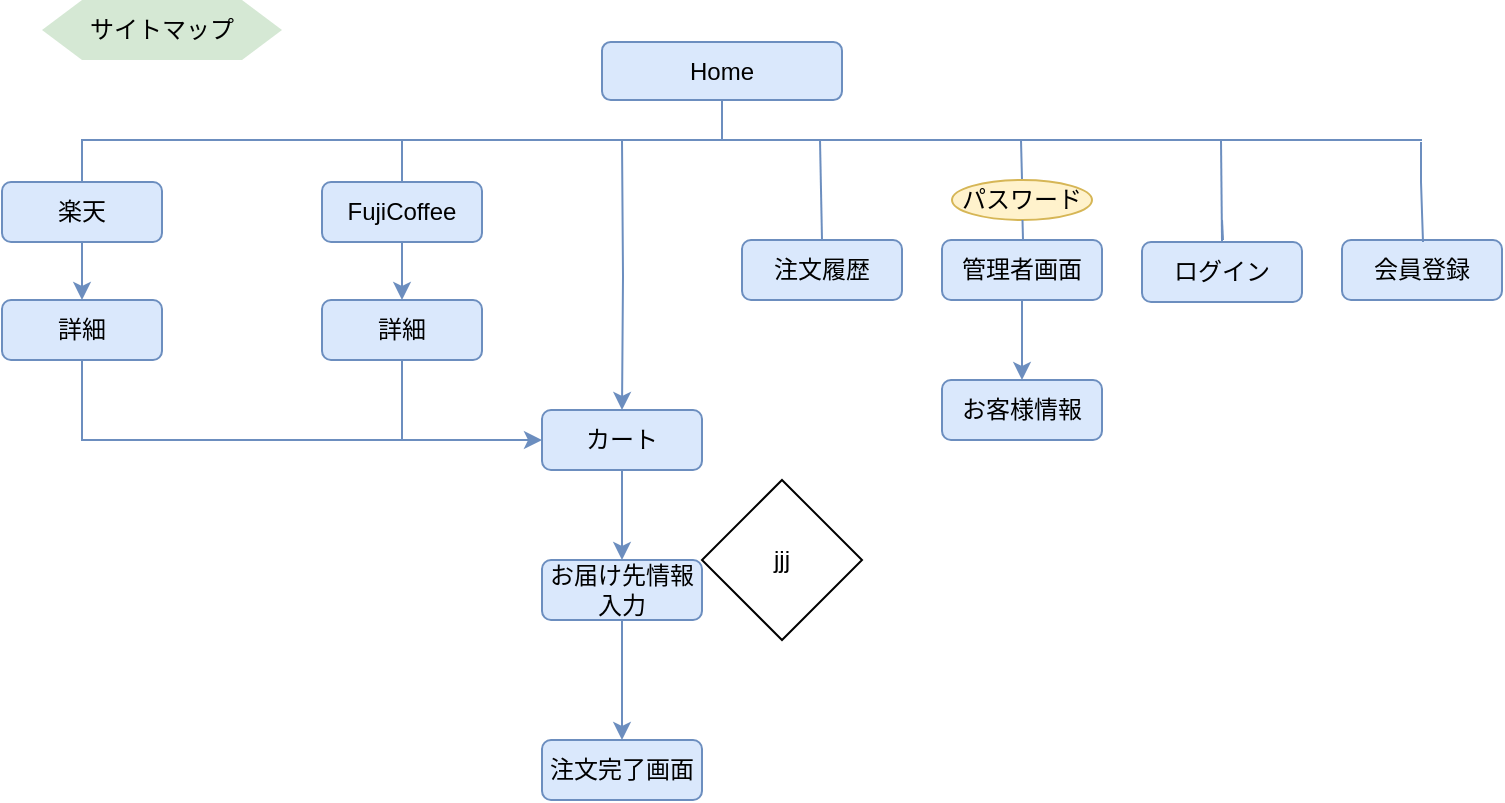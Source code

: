 <mxfile version="15.6.3" type="github">
  <diagram id="C5RBs43oDa-KdzZeNtuy" name="Page-1">
    <mxGraphModel dx="870" dy="626" grid="1" gridSize="10" guides="1" tooltips="1" connect="1" arrows="1" fold="1" page="1" pageScale="1" pageWidth="827" pageHeight="1169" math="0" shadow="0">
      <root>
        <mxCell id="WIyWlLk6GJQsqaUBKTNV-0" />
        <mxCell id="WIyWlLk6GJQsqaUBKTNV-1" parent="WIyWlLk6GJQsqaUBKTNV-0" />
        <mxCell id="8t4tjtZVe0Ywgyi25n2t-0" value="Home" style="rounded=1;whiteSpace=wrap;html=1;fillColor=#dae8fc;strokeColor=#6c8ebf;" parent="WIyWlLk6GJQsqaUBKTNV-1" vertex="1">
          <mxGeometry x="330" y="41" width="120" height="29" as="geometry" />
        </mxCell>
        <mxCell id="8t4tjtZVe0Ywgyi25n2t-21" style="edgeStyle=orthogonalEdgeStyle;rounded=0;orthogonalLoop=1;jettySize=auto;html=1;exitX=0.5;exitY=1;exitDx=0;exitDy=0;entryX=0;entryY=0.5;entryDx=0;entryDy=0;fillColor=#dae8fc;strokeColor=#6c8ebf;" parent="WIyWlLk6GJQsqaUBKTNV-1" source="8t4tjtZVe0Ywgyi25n2t-1" target="8t4tjtZVe0Ywgyi25n2t-9" edge="1">
          <mxGeometry relative="1" as="geometry" />
        </mxCell>
        <mxCell id="8t4tjtZVe0Ywgyi25n2t-1" value="詳細" style="rounded=1;whiteSpace=wrap;html=1;fillColor=#dae8fc;strokeColor=#6c8ebf;" parent="WIyWlLk6GJQsqaUBKTNV-1" vertex="1">
          <mxGeometry x="30" y="170" width="80" height="30" as="geometry" />
        </mxCell>
        <mxCell id="8t4tjtZVe0Ywgyi25n2t-19" style="edgeStyle=orthogonalEdgeStyle;rounded=0;orthogonalLoop=1;jettySize=auto;html=1;exitX=0.5;exitY=1;exitDx=0;exitDy=0;entryX=0.5;entryY=0;entryDx=0;entryDy=0;fillColor=#dae8fc;strokeColor=#6c8ebf;" parent="WIyWlLk6GJQsqaUBKTNV-1" source="8t4tjtZVe0Ywgyi25n2t-2" target="8t4tjtZVe0Ywgyi25n2t-8" edge="1">
          <mxGeometry relative="1" as="geometry" />
        </mxCell>
        <mxCell id="8t4tjtZVe0Ywgyi25n2t-2" value="FujiCoffee" style="rounded=1;whiteSpace=wrap;html=1;fillColor=#dae8fc;strokeColor=#6c8ebf;" parent="WIyWlLk6GJQsqaUBKTNV-1" vertex="1">
          <mxGeometry x="190" y="111" width="80" height="30" as="geometry" />
        </mxCell>
        <mxCell id="8t4tjtZVe0Ywgyi25n2t-18" style="edgeStyle=orthogonalEdgeStyle;rounded=0;orthogonalLoop=1;jettySize=auto;html=1;exitX=0.5;exitY=1;exitDx=0;exitDy=0;entryX=0.5;entryY=0;entryDx=0;entryDy=0;fillColor=#dae8fc;strokeColor=#6c8ebf;" parent="WIyWlLk6GJQsqaUBKTNV-1" source="8t4tjtZVe0Ywgyi25n2t-3" target="8t4tjtZVe0Ywgyi25n2t-1" edge="1">
          <mxGeometry relative="1" as="geometry" />
        </mxCell>
        <mxCell id="8t4tjtZVe0Ywgyi25n2t-3" value="楽天" style="rounded=1;whiteSpace=wrap;html=1;fillColor=#dae8fc;strokeColor=#6c8ebf;" parent="WIyWlLk6GJQsqaUBKTNV-1" vertex="1">
          <mxGeometry x="30" y="111" width="80" height="30" as="geometry" />
        </mxCell>
        <mxCell id="8t4tjtZVe0Ywgyi25n2t-6" value="" style="endArrow=none;html=1;rounded=0;entryX=0.5;entryY=1;entryDx=0;entryDy=0;fillColor=#dae8fc;strokeColor=#6c8ebf;" parent="WIyWlLk6GJQsqaUBKTNV-1" target="8t4tjtZVe0Ywgyi25n2t-0" edge="1">
          <mxGeometry width="50" height="50" relative="1" as="geometry">
            <mxPoint x="390" y="90" as="sourcePoint" />
            <mxPoint x="430" y="80" as="targetPoint" />
          </mxGeometry>
        </mxCell>
        <mxCell id="8t4tjtZVe0Ywgyi25n2t-7" value="" style="endArrow=none;html=1;rounded=0;exitX=0.5;exitY=0;exitDx=0;exitDy=0;entryX=0.5;entryY=0;entryDx=0;entryDy=0;fillColor=#dae8fc;strokeColor=#6c8ebf;" parent="WIyWlLk6GJQsqaUBKTNV-1" source="8t4tjtZVe0Ywgyi25n2t-3" target="8t4tjtZVe0Ywgyi25n2t-2" edge="1">
          <mxGeometry width="50" height="50" relative="1" as="geometry">
            <mxPoint x="370" y="120" as="sourcePoint" />
            <mxPoint x="410" y="120" as="targetPoint" />
            <Array as="points">
              <mxPoint x="70" y="90" />
              <mxPoint x="90" y="90" />
              <mxPoint x="300" y="90" />
              <mxPoint x="440" y="90" />
              <mxPoint x="480" y="90" />
              <mxPoint x="740" y="90" />
              <mxPoint x="280" y="90" />
              <mxPoint x="230" y="90" />
            </Array>
          </mxGeometry>
        </mxCell>
        <mxCell id="8t4tjtZVe0Ywgyi25n2t-24" style="rounded=0;orthogonalLoop=1;jettySize=auto;html=1;exitX=0.5;exitY=1;exitDx=0;exitDy=0;endArrow=none;endFill=0;fillColor=#dae8fc;strokeColor=#6c8ebf;" parent="WIyWlLk6GJQsqaUBKTNV-1" source="8t4tjtZVe0Ywgyi25n2t-8" edge="1">
          <mxGeometry relative="1" as="geometry">
            <mxPoint x="230" y="240" as="targetPoint" />
          </mxGeometry>
        </mxCell>
        <mxCell id="8t4tjtZVe0Ywgyi25n2t-8" value="詳細" style="rounded=1;whiteSpace=wrap;html=1;fillColor=#dae8fc;strokeColor=#6c8ebf;" parent="WIyWlLk6GJQsqaUBKTNV-1" vertex="1">
          <mxGeometry x="190" y="170" width="80" height="30" as="geometry" />
        </mxCell>
        <mxCell id="8t4tjtZVe0Ywgyi25n2t-20" style="edgeStyle=orthogonalEdgeStyle;rounded=0;orthogonalLoop=1;jettySize=auto;html=1;exitX=0.5;exitY=0;exitDx=0;exitDy=0;entryX=0.5;entryY=0;entryDx=0;entryDy=0;fillColor=#dae8fc;strokeColor=#6c8ebf;" parent="WIyWlLk6GJQsqaUBKTNV-1" target="8t4tjtZVe0Ywgyi25n2t-9" edge="1">
          <mxGeometry relative="1" as="geometry">
            <mxPoint x="340" y="90" as="sourcePoint" />
          </mxGeometry>
        </mxCell>
        <mxCell id="8t4tjtZVe0Ywgyi25n2t-28" style="edgeStyle=none;rounded=0;orthogonalLoop=1;jettySize=auto;html=1;exitX=0.5;exitY=1;exitDx=0;exitDy=0;entryX=0.5;entryY=0;entryDx=0;entryDy=0;endArrow=classic;endFill=1;fillColor=#dae8fc;strokeColor=#6c8ebf;" parent="WIyWlLk6GJQsqaUBKTNV-1" source="8t4tjtZVe0Ywgyi25n2t-9" target="8t4tjtZVe0Ywgyi25n2t-27" edge="1">
          <mxGeometry relative="1" as="geometry" />
        </mxCell>
        <mxCell id="8t4tjtZVe0Ywgyi25n2t-9" value="カート" style="rounded=1;whiteSpace=wrap;html=1;fillColor=#dae8fc;strokeColor=#6c8ebf;" parent="WIyWlLk6GJQsqaUBKTNV-1" vertex="1">
          <mxGeometry x="300" y="225" width="80" height="30" as="geometry" />
        </mxCell>
        <mxCell id="8t4tjtZVe0Ywgyi25n2t-36" style="edgeStyle=none;rounded=0;orthogonalLoop=1;jettySize=auto;html=1;exitX=0.5;exitY=1;exitDx=0;exitDy=0;entryX=0.5;entryY=0;entryDx=0;entryDy=0;endArrow=classic;endFill=1;fillColor=#dae8fc;strokeColor=#6c8ebf;" parent="WIyWlLk6GJQsqaUBKTNV-1" source="8t4tjtZVe0Ywgyi25n2t-10" target="8t4tjtZVe0Ywgyi25n2t-25" edge="1">
          <mxGeometry relative="1" as="geometry" />
        </mxCell>
        <mxCell id="8t4tjtZVe0Ywgyi25n2t-10" value="管理者画面" style="rounded=1;whiteSpace=wrap;html=1;fillColor=#dae8fc;strokeColor=#6c8ebf;" parent="WIyWlLk6GJQsqaUBKTNV-1" vertex="1">
          <mxGeometry x="500" y="140" width="80" height="30" as="geometry" />
        </mxCell>
        <mxCell id="8t4tjtZVe0Ywgyi25n2t-11" value="注文履歴" style="rounded=1;whiteSpace=wrap;html=1;fillColor=#dae8fc;strokeColor=#6c8ebf;" parent="WIyWlLk6GJQsqaUBKTNV-1" vertex="1">
          <mxGeometry x="400" y="140" width="80" height="30" as="geometry" />
        </mxCell>
        <mxCell id="8t4tjtZVe0Ywgyi25n2t-16" value="ログイン" style="rounded=1;whiteSpace=wrap;html=1;fillColor=#dae8fc;strokeColor=#6c8ebf;" parent="WIyWlLk6GJQsqaUBKTNV-1" vertex="1">
          <mxGeometry x="600" y="141" width="80" height="30" as="geometry" />
        </mxCell>
        <mxCell id="8t4tjtZVe0Ywgyi25n2t-25" value="お客様情報" style="rounded=1;whiteSpace=wrap;html=1;fillColor=#dae8fc;strokeColor=#6c8ebf;" parent="WIyWlLk6GJQsqaUBKTNV-1" vertex="1">
          <mxGeometry x="500" y="210" width="80" height="30" as="geometry" />
        </mxCell>
        <mxCell id="8t4tjtZVe0Ywgyi25n2t-26" value="注文完了画面" style="rounded=1;whiteSpace=wrap;html=1;fillColor=#dae8fc;strokeColor=#6c8ebf;" parent="WIyWlLk6GJQsqaUBKTNV-1" vertex="1">
          <mxGeometry x="300" y="390" width="80" height="30" as="geometry" />
        </mxCell>
        <mxCell id="8t4tjtZVe0Ywgyi25n2t-29" style="edgeStyle=none;rounded=0;orthogonalLoop=1;jettySize=auto;html=1;exitX=0.5;exitY=1;exitDx=0;exitDy=0;entryX=0.5;entryY=0;entryDx=0;entryDy=0;endArrow=classic;endFill=1;fillColor=#dae8fc;strokeColor=#6c8ebf;" parent="WIyWlLk6GJQsqaUBKTNV-1" source="8t4tjtZVe0Ywgyi25n2t-27" target="8t4tjtZVe0Ywgyi25n2t-26" edge="1">
          <mxGeometry relative="1" as="geometry" />
        </mxCell>
        <mxCell id="8t4tjtZVe0Ywgyi25n2t-27" value="お届け先情報入力" style="rounded=1;whiteSpace=wrap;html=1;fillColor=#dae8fc;strokeColor=#6c8ebf;" parent="WIyWlLk6GJQsqaUBKTNV-1" vertex="1">
          <mxGeometry x="300" y="300" width="80" height="30" as="geometry" />
        </mxCell>
        <mxCell id="8t4tjtZVe0Ywgyi25n2t-33" value="" style="endArrow=none;html=1;rounded=0;exitX=0.5;exitY=0;exitDx=0;exitDy=0;fillColor=#dae8fc;strokeColor=#6c8ebf;" parent="WIyWlLk6GJQsqaUBKTNV-1" source="8t4tjtZVe0Ywgyi25n2t-11" edge="1">
          <mxGeometry width="50" height="50" relative="1" as="geometry">
            <mxPoint x="389" y="140" as="sourcePoint" />
            <mxPoint x="439" y="90" as="targetPoint" />
          </mxGeometry>
        </mxCell>
        <mxCell id="8t4tjtZVe0Ywgyi25n2t-34" value="" style="endArrow=none;html=1;rounded=0;exitX=0.5;exitY=0;exitDx=0;exitDy=0;fillColor=#dae8fc;strokeColor=#6c8ebf;startArrow=none;" parent="WIyWlLk6GJQsqaUBKTNV-1" source="8t4tjtZVe0Ywgyi25n2t-37" edge="1">
          <mxGeometry width="50" height="50" relative="1" as="geometry">
            <mxPoint x="540.5" y="140" as="sourcePoint" />
            <mxPoint x="539.5" y="90" as="targetPoint" />
          </mxGeometry>
        </mxCell>
        <mxCell id="8t4tjtZVe0Ywgyi25n2t-35" value="" style="endArrow=none;html=1;rounded=0;exitX=0.5;exitY=0;exitDx=0;exitDy=0;fillColor=#dae8fc;strokeColor=#6c8ebf;startArrow=none;" parent="WIyWlLk6GJQsqaUBKTNV-1" source="8t4tjtZVe0Ywgyi25n2t-16" edge="1">
          <mxGeometry width="50" height="50" relative="1" as="geometry">
            <mxPoint x="640" y="110" as="sourcePoint" />
            <mxPoint x="639.5" y="90" as="targetPoint" />
          </mxGeometry>
        </mxCell>
        <mxCell id="8t4tjtZVe0Ywgyi25n2t-37" value="パスワード" style="ellipse;whiteSpace=wrap;html=1;strokeColor=#d6b656;fillColor=#fff2cc;" parent="WIyWlLk6GJQsqaUBKTNV-1" vertex="1">
          <mxGeometry x="505" y="110" width="70" height="20" as="geometry" />
        </mxCell>
        <mxCell id="8t4tjtZVe0Ywgyi25n2t-38" value="" style="endArrow=none;html=1;rounded=0;exitX=0.5;exitY=0;exitDx=0;exitDy=0;fillColor=#dae8fc;strokeColor=#6c8ebf;" parent="WIyWlLk6GJQsqaUBKTNV-1" target="8t4tjtZVe0Ywgyi25n2t-37" edge="1">
          <mxGeometry width="50" height="50" relative="1" as="geometry">
            <mxPoint x="540.5" y="140" as="sourcePoint" />
            <mxPoint x="539.5" y="90" as="targetPoint" />
          </mxGeometry>
        </mxCell>
        <mxCell id="8t4tjtZVe0Ywgyi25n2t-40" value="" style="endArrow=none;html=1;rounded=0;exitX=0.5;exitY=0;exitDx=0;exitDy=0;fillColor=#dae8fc;strokeColor=#6c8ebf;" parent="WIyWlLk6GJQsqaUBKTNV-1" edge="1">
          <mxGeometry width="50" height="50" relative="1" as="geometry">
            <mxPoint x="640.5" y="140" as="sourcePoint" />
            <mxPoint x="640" y="130" as="targetPoint" />
          </mxGeometry>
        </mxCell>
        <mxCell id="8t4tjtZVe0Ywgyi25n2t-42" value="会員登録" style="rounded=1;whiteSpace=wrap;html=1;fillColor=#dae8fc;strokeColor=#6c8ebf;" parent="WIyWlLk6GJQsqaUBKTNV-1" vertex="1">
          <mxGeometry x="700" y="140" width="80" height="30" as="geometry" />
        </mxCell>
        <mxCell id="8t4tjtZVe0Ywgyi25n2t-43" value="" style="endArrow=none;html=1;rounded=0;exitX=0.5;exitY=0;exitDx=0;exitDy=0;fillColor=#dae8fc;strokeColor=#6c8ebf;" parent="WIyWlLk6GJQsqaUBKTNV-1" edge="1">
          <mxGeometry width="50" height="50" relative="1" as="geometry">
            <mxPoint x="740.5" y="141" as="sourcePoint" />
            <mxPoint x="739.5" y="91" as="targetPoint" />
            <Array as="points">
              <mxPoint x="739.5" y="111" />
            </Array>
          </mxGeometry>
        </mxCell>
        <mxCell id="8t4tjtZVe0Ywgyi25n2t-47" value="サイトマップ" style="shape=hexagon;perimeter=hexagonPerimeter2;whiteSpace=wrap;html=1;fixedSize=1;strokeColor=none;fillColor=#d5e8d4;" parent="WIyWlLk6GJQsqaUBKTNV-1" vertex="1">
          <mxGeometry x="50" y="20" width="120" height="30" as="geometry" />
        </mxCell>
        <mxCell id="q3Qi5hxNhN5ezVufayGL-0" value="jjj" style="rhombus;whiteSpace=wrap;html=1;" vertex="1" parent="WIyWlLk6GJQsqaUBKTNV-1">
          <mxGeometry x="380" y="260" width="80" height="80" as="geometry" />
        </mxCell>
      </root>
    </mxGraphModel>
  </diagram>
</mxfile>
